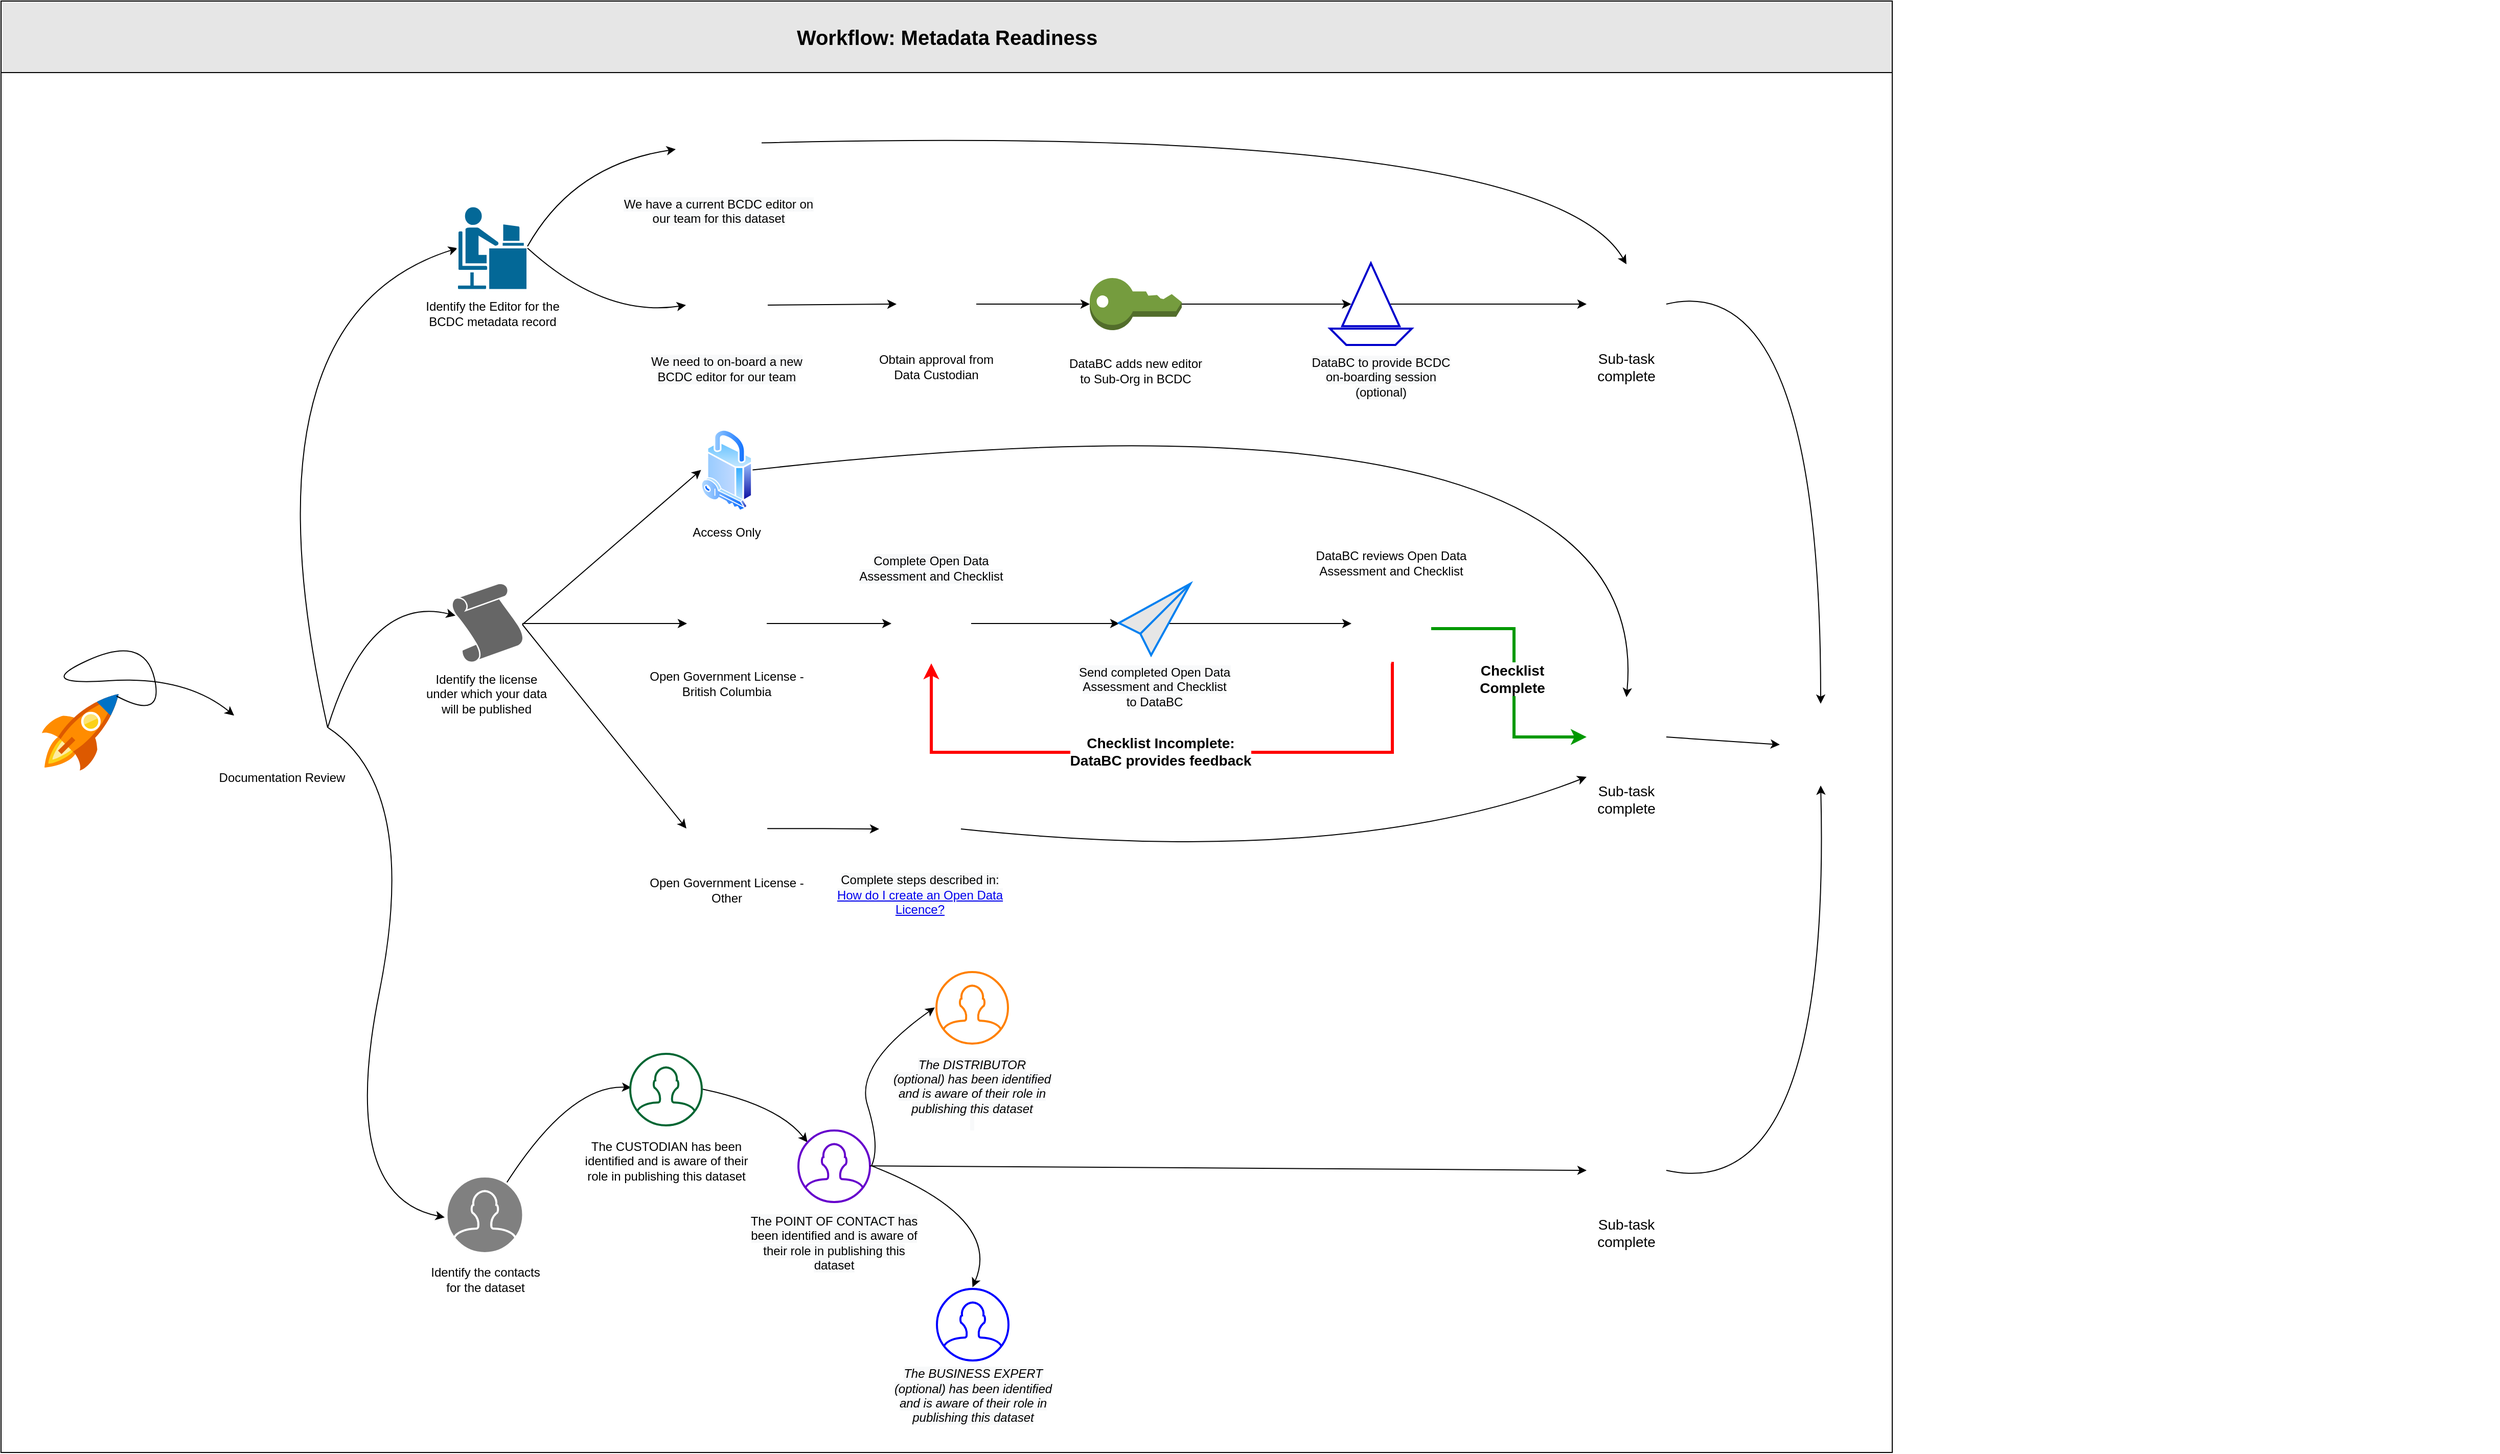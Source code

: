 <mxfile version="13.8.1" type="github">
  <diagram name="Page-1" id="74e2e168-ea6b-b213-b513-2b3c1d86103e">
    <mxGraphModel dx="3162" dy="1122" grid="1" gridSize="10" guides="1" tooltips="1" connect="1" arrows="1" fold="1" page="1" pageScale="1" pageWidth="1100" pageHeight="850" background="#ffffff" math="0" shadow="0">
      <root>
        <mxCell id="0" />
        <mxCell id="1" parent="0" />
        <mxCell id="77e6c97f196da883-1" value="Workflow: Metadata Readiness" style="swimlane;html=1;childLayout=stackLayout;startSize=70;rounded=0;shadow=0;labelBackgroundColor=none;strokeWidth=1;fontFamily=Helvetica;fontSize=20;align=center;fillColor=#E6E6E6;" parent="1" vertex="1">
          <mxGeometry x="-1080" y="50" width="1850" height="1420" as="geometry" />
        </mxCell>
        <mxCell id="77e6c97f196da883-2" value="" style="swimlane;html=1;startSize=0;whiteSpace=wrap;" parent="77e6c97f196da883-1" vertex="1">
          <mxGeometry y="70" width="1850" height="1350" as="geometry" />
        </mxCell>
        <mxCell id="BV2q5p9ctBvcztRm7qWQ-21" style="edgeStyle=orthogonalEdgeStyle;rounded=0;orthogonalLoop=1;jettySize=auto;html=1;exitX=0.5;exitY=1;exitDx=0;exitDy=0;fontFamily=Helvetica;fontSize=13;fontStyle=1" parent="77e6c97f196da883-2" edge="1">
          <mxGeometry relative="1" as="geometry">
            <mxPoint x="2435" y="659.14" as="sourcePoint" />
            <mxPoint x="2435" y="659.14" as="targetPoint" />
          </mxGeometry>
        </mxCell>
        <mxCell id="2tCSn5X5kFdM__O0FERV-1" value="" style="aspect=fixed;html=1;points=[];align=center;image;fontSize=12;image=img/lib/mscae/Quick_Start_Center.svg;" parent="77e6c97f196da883-2" vertex="1">
          <mxGeometry x="40" y="607.95" width="75" height="75" as="geometry" />
        </mxCell>
        <mxCell id="2tCSn5X5kFdM__O0FERV-4" value="" style="group" parent="77e6c97f196da883-2" vertex="1" connectable="0">
          <mxGeometry x="200" y="590.95" width="150" height="109" as="geometry" />
        </mxCell>
        <mxCell id="2tCSn5X5kFdM__O0FERV-2" value="" style="shape=image;html=1;verticalAlign=top;verticalLabelPosition=bottom;labelBackgroundColor=#ffffff;imageAspect=0;aspect=fixed;image=https://cdn0.iconfinder.com/data/icons/customicondesign-office7-shadow-png/128/Product-documentation.png" parent="2tCSn5X5kFdM__O0FERV-4" vertex="1">
          <mxGeometry x="30.5" width="89" height="89" as="geometry" />
        </mxCell>
        <mxCell id="2tCSn5X5kFdM__O0FERV-3" value="Documentation Review" style="text;html=1;strokeColor=none;fillColor=none;align=center;verticalAlign=middle;whiteSpace=wrap;rounded=0;" parent="2tCSn5X5kFdM__O0FERV-4" vertex="1">
          <mxGeometry y="89" width="150" height="20" as="geometry" />
        </mxCell>
        <mxCell id="u-Ag5X-3Hhz4MKtl7owg-2" value="" style="curved=1;endArrow=classic;html=1;entryX=0.01;entryY=0.5;entryDx=0;entryDy=0;entryPerimeter=0;" parent="2tCSn5X5kFdM__O0FERV-4" target="2tCSn5X5kFdM__O0FERV-5" edge="1">
          <mxGeometry width="50" height="50" relative="1" as="geometry">
            <mxPoint x="119.5" y="50" as="sourcePoint" />
            <mxPoint x="169.5" as="targetPoint" />
            <Array as="points">
              <mxPoint x="30" y="-350.95" />
            </Array>
          </mxGeometry>
        </mxCell>
        <mxCell id="u-Ag5X-3Hhz4MKtl7owg-3" value="" style="curved=1;endArrow=classic;html=1;entryX=0.064;entryY=0.409;entryDx=0;entryDy=0;entryPerimeter=0;" parent="2tCSn5X5kFdM__O0FERV-4" target="2tCSn5X5kFdM__O0FERV-31" edge="1">
          <mxGeometry width="50" height="50" relative="1" as="geometry">
            <mxPoint x="119.5" y="50" as="sourcePoint" />
            <mxPoint x="169.5" as="targetPoint" />
            <Array as="points">
              <mxPoint x="160" y="-80.95" />
            </Array>
          </mxGeometry>
        </mxCell>
        <mxCell id="u-Ag5X-3Hhz4MKtl7owg-4" value="" style="curved=1;endArrow=classic;html=1;entryX=-0.023;entryY=0.533;entryDx=0;entryDy=0;entryPerimeter=0;" parent="77e6c97f196da883-2" target="2tCSn5X5kFdM__O0FERV-80" edge="1">
          <mxGeometry width="50" height="50" relative="1" as="geometry">
            <mxPoint x="320" y="640.95" as="sourcePoint" />
            <mxPoint x="370" y="590.95" as="targetPoint" />
            <Array as="points">
              <mxPoint x="410" y="700" />
              <mxPoint x="330" y="1100" />
            </Array>
          </mxGeometry>
        </mxCell>
        <mxCell id="2tCSn5X5kFdM__O0FERV-33" value="" style="group" parent="77e6c97f196da883-2" vertex="1" connectable="0">
          <mxGeometry x="410" y="500" width="130" height="117.5" as="geometry" />
        </mxCell>
        <mxCell id="2tCSn5X5kFdM__O0FERV-31" value="" style="shadow=0;dashed=0;html=1;strokeColor=none;labelPosition=center;verticalLabelPosition=bottom;verticalAlign=top;align=center;outlineConnect=0;shape=mxgraph.veeam.license;fillColor=#666666;" parent="2tCSn5X5kFdM__O0FERV-33" vertex="1">
          <mxGeometry x="30" width="70" height="76.4" as="geometry" />
        </mxCell>
        <mxCell id="2tCSn5X5kFdM__O0FERV-32" value="Identify the license under which your data will be published" style="text;html=1;strokeColor=none;fillColor=none;align=center;verticalAlign=middle;whiteSpace=wrap;rounded=0;" parent="2tCSn5X5kFdM__O0FERV-33" vertex="1">
          <mxGeometry y="97.5" width="130" height="20" as="geometry" />
        </mxCell>
        <mxCell id="2tCSn5X5kFdM__O0FERV-8" value="" style="group" parent="77e6c97f196da883-2" vertex="1" connectable="0">
          <mxGeometry x="400.5" y="130.76" width="160" height="115" as="geometry" />
        </mxCell>
        <mxCell id="2tCSn5X5kFdM__O0FERV-5" value="" style="shape=mxgraph.cisco.people.androgenous_person;html=1;pointerEvents=1;dashed=0;fillColor=#036897;strokeColor=#ffffff;strokeWidth=2;verticalLabelPosition=bottom;verticalAlign=top;align=center;outlineConnect=0;" parent="2tCSn5X5kFdM__O0FERV-8" vertex="1">
          <mxGeometry x="45.5" width="69" height="82" as="geometry" />
        </mxCell>
        <mxCell id="2tCSn5X5kFdM__O0FERV-6" value="Identify the Editor for the BCDC metadata record" style="text;html=1;strokeColor=none;fillColor=none;align=center;verticalAlign=middle;whiteSpace=wrap;rounded=0;" parent="2tCSn5X5kFdM__O0FERV-8" vertex="1">
          <mxGeometry y="95" width="160" height="20" as="geometry" />
        </mxCell>
        <mxCell id="u-Ag5X-3Hhz4MKtl7owg-8" value="" style="curved=1;endArrow=classic;html=1;" parent="2tCSn5X5kFdM__O0FERV-8" target="2tCSn5X5kFdM__O0FERV-9" edge="1">
          <mxGeometry width="50" height="50" relative="1" as="geometry">
            <mxPoint x="114.5" y="39.24" as="sourcePoint" />
            <mxPoint x="164.5" y="-0.76" as="targetPoint" />
            <Array as="points">
              <mxPoint x="159.5" y="-40.76" />
            </Array>
          </mxGeometry>
        </mxCell>
        <mxCell id="2tCSn5X5kFdM__O0FERV-99" value="" style="curved=1;endArrow=classic;html=1;entryX=0.014;entryY=0.471;entryDx=0;entryDy=0;entryPerimeter=0;" parent="77e6c97f196da883-2" target="2tCSn5X5kFdM__O0FERV-83" edge="1">
          <mxGeometry width="50" height="50" relative="1" as="geometry">
            <mxPoint x="480" y="1110" as="sourcePoint" />
            <mxPoint x="570" y="1070" as="targetPoint" />
            <Array as="points">
              <mxPoint x="550" y="990" />
            </Array>
          </mxGeometry>
        </mxCell>
        <mxCell id="2tCSn5X5kFdM__O0FERV-100" value="" style="curved=1;endArrow=classic;html=1;entryX=0.127;entryY=0.165;entryDx=0;entryDy=0;entryPerimeter=0;exitX=1.014;exitY=0.494;exitDx=0;exitDy=0;exitPerimeter=0;" parent="77e6c97f196da883-2" source="2tCSn5X5kFdM__O0FERV-83" target="2tCSn5X5kFdM__O0FERV-84" edge="1">
          <mxGeometry width="50" height="50" relative="1" as="geometry">
            <mxPoint x="480" y="1110" as="sourcePoint" />
            <mxPoint x="590" y="1100" as="targetPoint" />
            <Array as="points">
              <mxPoint x="760" y="1010" />
            </Array>
          </mxGeometry>
        </mxCell>
        <mxCell id="2tCSn5X5kFdM__O0FERV-101" value="" style="curved=1;endArrow=classic;html=1;entryX=0.497;entryY=-0.024;entryDx=0;entryDy=0;entryPerimeter=0;exitX=1.022;exitY=0.494;exitDx=0;exitDy=0;exitPerimeter=0;" parent="77e6c97f196da883-2" source="2tCSn5X5kFdM__O0FERV-84" target="2tCSn5X5kFdM__O0FERV-85" edge="1">
          <mxGeometry width="50" height="50" relative="1" as="geometry">
            <mxPoint x="480" y="1110" as="sourcePoint" />
            <mxPoint x="615" y="1170.38" as="targetPoint" />
            <Array as="points">
              <mxPoint x="980" y="1120" />
            </Array>
          </mxGeometry>
        </mxCell>
        <mxCell id="2tCSn5X5kFdM__O0FERV-102" value="" style="curved=1;endArrow=classic;html=1;entryX=-0.022;entryY=0.494;entryDx=0;entryDy=0;entryPerimeter=0;exitX=1.024;exitY=0.492;exitDx=0;exitDy=0;exitPerimeter=0;" parent="77e6c97f196da883-2" source="2tCSn5X5kFdM__O0FERV-84" target="2tCSn5X5kFdM__O0FERV-86" edge="1">
          <mxGeometry width="50" height="50" relative="1" as="geometry">
            <mxPoint x="510" y="1100" as="sourcePoint" />
            <mxPoint x="595.5" y="1260" as="targetPoint" />
            <Array as="points">
              <mxPoint x="860" y="1050" />
              <mxPoint x="835" y="970" />
            </Array>
          </mxGeometry>
        </mxCell>
        <mxCell id="u-Ag5X-3Hhz4MKtl7owg-5" value="" style="endArrow=classic;html=1;entryX=0;entryY=0.5;entryDx=0;entryDy=0;" parent="77e6c97f196da883-2" target="2tCSn5X5kFdM__O0FERV-34" edge="1">
          <mxGeometry width="50" height="50" relative="1" as="geometry">
            <mxPoint x="510" y="540" as="sourcePoint" />
            <mxPoint x="580" y="490" as="targetPoint" />
          </mxGeometry>
        </mxCell>
        <mxCell id="2tCSn5X5kFdM__O0FERV-88" value="" style="group" parent="77e6c97f196da883-2" vertex="1" connectable="0">
          <mxGeometry x="560.5" y="960" width="180" height="115.14" as="geometry" />
        </mxCell>
        <mxCell id="2tCSn5X5kFdM__O0FERV-83" value="" style="html=1;verticalLabelPosition=bottom;align=center;labelBackgroundColor=#ffffff;verticalAlign=top;strokeWidth=2;shadow=0;dashed=0;shape=mxgraph.ios7.icons.user;strokeColor=#006633;fillColor=none;" parent="2tCSn5X5kFdM__O0FERV-88" vertex="1">
          <mxGeometry x="55" width="70" height="70" as="geometry" />
        </mxCell>
        <mxCell id="2tCSn5X5kFdM__O0FERV-87" value="The CUSTODIAN has been identified and is aware of their role in publishing this dataset" style="text;html=1;strokeColor=none;fillColor=none;align=center;verticalAlign=middle;whiteSpace=wrap;rounded=0;" parent="2tCSn5X5kFdM__O0FERV-88" vertex="1">
          <mxGeometry y="95.14" width="180" height="20" as="geometry" />
        </mxCell>
        <mxCell id="2tCSn5X5kFdM__O0FERV-37" value="" style="group" parent="77e6c97f196da883-2" vertex="1" connectable="0">
          <mxGeometry x="670" y="348.75" width="80" height="110.76" as="geometry" />
        </mxCell>
        <mxCell id="2tCSn5X5kFdM__O0FERV-34" value="" style="aspect=fixed;perimeter=ellipsePerimeter;html=1;align=center;shadow=0;dashed=0;spacingTop=3;image;image=img/lib/active_directory/security.svg;strokeColor=#0000CC;fillColor=#666666;" parent="2tCSn5X5kFdM__O0FERV-37" vertex="1">
          <mxGeometry x="14.8" width="50.4" height="80" as="geometry" />
        </mxCell>
        <mxCell id="2tCSn5X5kFdM__O0FERV-35" value="Access Only" style="text;html=1;strokeColor=none;fillColor=none;align=center;verticalAlign=middle;whiteSpace=wrap;rounded=0;" parent="2tCSn5X5kFdM__O0FERV-37" vertex="1">
          <mxGeometry y="90.76" width="80" height="20" as="geometry" />
        </mxCell>
        <mxCell id="2tCSn5X5kFdM__O0FERV-55" value="" style="group" parent="77e6c97f196da883-2" vertex="1" connectable="0">
          <mxGeometry x="625" y="500" width="170" height="107.95" as="geometry" />
        </mxCell>
        <mxCell id="2tCSn5X5kFdM__O0FERV-50" value="" style="shape=image;html=1;verticalAlign=top;verticalLabelPosition=bottom;labelBackgroundColor=#ffffff;imageAspect=0;aspect=fixed;image=https://cdn1.iconfinder.com/data/icons/hawcons/32/698842-icon-115-lock-open-128.png;strokeColor=#0000CC;fillColor=#666666;" parent="2tCSn5X5kFdM__O0FERV-55" vertex="1">
          <mxGeometry x="46" width="78" height="78" as="geometry" />
        </mxCell>
        <mxCell id="2tCSn5X5kFdM__O0FERV-52" value="Open Government License - British Columbia" style="text;html=1;strokeColor=none;fillColor=none;align=center;verticalAlign=middle;whiteSpace=wrap;rounded=0;" parent="2tCSn5X5kFdM__O0FERV-55" vertex="1">
          <mxGeometry y="87.95" width="170" height="20" as="geometry" />
        </mxCell>
        <mxCell id="2tCSn5X5kFdM__O0FERV-54" value="" style="group" parent="77e6c97f196da883-2" vertex="1" connectable="0">
          <mxGeometry x="630" y="700" width="160" height="110" as="geometry" />
        </mxCell>
        <mxCell id="2tCSn5X5kFdM__O0FERV-51" value="" style="shape=image;html=1;verticalAlign=top;verticalLabelPosition=bottom;labelBackgroundColor=#ffffff;imageAspect=0;aspect=fixed;image=https://cdn1.iconfinder.com/data/icons/hawcons/32/698631-icon-115-lock-open-128.png;strokeColor=#0000CC;fillColor=#666666;" parent="2tCSn5X5kFdM__O0FERV-54" vertex="1">
          <mxGeometry x="40.43" width="79.14" height="79.14" as="geometry" />
        </mxCell>
        <mxCell id="2tCSn5X5kFdM__O0FERV-53" value="Open Government License - Other" style="text;html=1;strokeColor=none;fillColor=none;align=center;verticalAlign=middle;whiteSpace=wrap;rounded=0;" parent="2tCSn5X5kFdM__O0FERV-54" vertex="1">
          <mxGeometry y="90" width="160" height="20" as="geometry" />
        </mxCell>
        <mxCell id="2tCSn5X5kFdM__O0FERV-90" value="" style="group" parent="77e6c97f196da883-2" vertex="1" connectable="0">
          <mxGeometry x="730" y="1035" width="170" height="120" as="geometry" />
        </mxCell>
        <mxCell id="2tCSn5X5kFdM__O0FERV-84" value="" style="html=1;verticalLabelPosition=bottom;align=center;labelBackgroundColor=#ffffff;verticalAlign=top;strokeWidth=2;shadow=0;dashed=0;shape=mxgraph.ios7.icons.user;fillColor=none;strokeColor=#6600CC;" parent="2tCSn5X5kFdM__O0FERV-90" vertex="1">
          <mxGeometry x="50" width="70" height="70" as="geometry" />
        </mxCell>
        <mxCell id="2tCSn5X5kFdM__O0FERV-89" value="&#xa;&#xa;&lt;span style=&quot;color: rgb(0, 0, 0); font-family: helvetica; font-size: 12px; font-style: normal; font-weight: 400; letter-spacing: normal; text-align: center; text-indent: 0px; text-transform: none; word-spacing: 0px; background-color: rgb(248, 249, 250); display: inline; float: none;&quot;&gt;The POINT OF CONTACT has been identified and is aware of their role in publishing this dataset&lt;/span&gt;&#xa;&#xa;" style="text;html=1;strokeColor=none;fillColor=none;align=center;verticalAlign=middle;whiteSpace=wrap;rounded=0;" parent="2tCSn5X5kFdM__O0FERV-90" vertex="1">
          <mxGeometry y="100" width="170" height="20" as="geometry" />
        </mxCell>
        <mxCell id="u-Ag5X-3Hhz4MKtl7owg-25" value="" style="curved=1;endArrow=classic;html=1;exitX=1;exitY=0.5;exitDx=0;exitDy=0;entryX=0.5;entryY=0;entryDx=0;entryDy=0;" parent="77e6c97f196da883-2" source="2tCSn5X5kFdM__O0FERV-9" target="2tCSn5X5kFdM__O0FERV-28" edge="1">
          <mxGeometry width="50" height="50" relative="1" as="geometry">
            <mxPoint x="885" y="103.76" as="sourcePoint" />
            <mxPoint x="935" y="53.76" as="targetPoint" />
            <Array as="points">
              <mxPoint x="1510" y="50" />
            </Array>
          </mxGeometry>
        </mxCell>
        <mxCell id="2tCSn5X5kFdM__O0FERV-19" value="" style="group" parent="77e6c97f196da883-2" vertex="1" connectable="0">
          <mxGeometry x="850" y="187.5" width="130" height="110" as="geometry" />
        </mxCell>
        <mxCell id="2tCSn5X5kFdM__O0FERV-16" value="Obtain approval from Data Custodian" style="text;html=1;strokeColor=none;fillColor=none;align=center;verticalAlign=middle;whiteSpace=wrap;rounded=0;" parent="2tCSn5X5kFdM__O0FERV-19" vertex="1">
          <mxGeometry y="90" width="130" height="20" as="geometry" />
        </mxCell>
        <mxCell id="2tCSn5X5kFdM__O0FERV-15" value="" style="shape=image;html=1;verticalAlign=top;verticalLabelPosition=bottom;labelBackgroundColor=#ffffff;imageAspect=0;aspect=fixed;image=https://cdn1.iconfinder.com/data/icons/social-media-2355/32/like_love_favourite_approval_best-128.png" parent="2tCSn5X5kFdM__O0FERV-19" vertex="1">
          <mxGeometry x="26" width="78" height="78" as="geometry" />
        </mxCell>
        <mxCell id="u-Ag5X-3Hhz4MKtl7owg-17" style="edgeStyle=orthogonalEdgeStyle;rounded=0;orthogonalLoop=1;jettySize=auto;html=1;exitX=1;exitY=0.5;exitDx=0;exitDy=0;entryX=0.007;entryY=0.557;entryDx=0;entryDy=0;entryPerimeter=0;" parent="77e6c97f196da883-2" source="2tCSn5X5kFdM__O0FERV-56" target="2tCSn5X5kFdM__O0FERV-60" edge="1">
          <mxGeometry relative="1" as="geometry" />
        </mxCell>
        <mxCell id="2tCSn5X5kFdM__O0FERV-56" value="" style="shape=image;html=1;verticalAlign=top;verticalLabelPosition=bottom;labelBackgroundColor=#ffffff;imageAspect=0;aspect=fixed;image=https://cdn0.iconfinder.com/data/icons/job-seeker/256/checklist_job_seeker_employee_unemployee_work-128.png;strokeColor=#0000CC;fillColor=#666666;" parent="77e6c97f196da883-2" vertex="1">
          <mxGeometry x="871" y="500" width="78" height="78" as="geometry" />
        </mxCell>
        <mxCell id="2tCSn5X5kFdM__O0FERV-92" value="" style="group" parent="77e6c97f196da883-2" vertex="1" connectable="0">
          <mxGeometry x="870" y="1190" width="160" height="129.24" as="geometry" />
        </mxCell>
        <mxCell id="2tCSn5X5kFdM__O0FERV-85" value="" style="html=1;verticalLabelPosition=bottom;align=center;labelBackgroundColor=#ffffff;verticalAlign=top;strokeWidth=2;shadow=0;dashed=0;shape=mxgraph.ios7.icons.user;fillColor=none;strokeColor=#0000FF;" parent="2tCSn5X5kFdM__O0FERV-92" vertex="1">
          <mxGeometry x="45.5" width="70" height="70" as="geometry" />
        </mxCell>
        <mxCell id="2tCSn5X5kFdM__O0FERV-91" value="&lt;br&gt;&lt;br&gt;&lt;span style=&quot;color: rgb(0 , 0 , 0) ; font-family: &amp;#34;helvetica&amp;#34; ; font-size: 12px ; font-style: italic ; font-weight: 400 ; letter-spacing: normal ; text-align: center ; text-indent: 0px ; text-transform: none ; word-spacing: 0px ; background-color: rgb(248 , 249 , 250) ; display: inline ; float: none&quot;&gt;The BUSINESS EXPERT (optional) has been identified and is aware of their role in publishing this dataset&lt;/span&gt;&lt;br&gt;" style="text;html=1;strokeColor=none;fillColor=none;align=center;verticalAlign=middle;whiteSpace=wrap;rounded=0;" parent="2tCSn5X5kFdM__O0FERV-92" vertex="1">
          <mxGeometry x="0.5" y="80.0" width="160" height="20" as="geometry" />
        </mxCell>
        <mxCell id="2tCSn5X5kFdM__O0FERV-94" value="" style="group" parent="77e6c97f196da883-2" vertex="1" connectable="0">
          <mxGeometry x="870" y="880" width="160" height="129.24" as="geometry" />
        </mxCell>
        <mxCell id="2tCSn5X5kFdM__O0FERV-86" value="" style="html=1;verticalLabelPosition=bottom;align=center;labelBackgroundColor=#ffffff;verticalAlign=top;strokeWidth=2;shadow=0;dashed=0;shape=mxgraph.ios7.icons.user;fillColor=none;strokeColor=#FF8000;" parent="2tCSn5X5kFdM__O0FERV-94" vertex="1">
          <mxGeometry x="45" width="70" height="70" as="geometry" />
        </mxCell>
        <mxCell id="2tCSn5X5kFdM__O0FERV-93" value="&#xa;&#xa;&lt;span style=&quot;color: rgb(0, 0, 0); font-family: helvetica; font-size: 12px; font-style: italic; font-weight: 400; letter-spacing: normal; text-align: center; text-indent: 0px; text-transform: none; word-spacing: 0px; background-color: rgb(248, 249, 250); display: inline; float: none;&quot;&gt;The DISTRIBUTOR (optional) has been identified and is aware of their role in publishing this dataset&lt;/span&gt;&lt;br style=&quot;color: rgb(0, 0, 0); font-family: helvetica; font-size: 12px; font-style: italic; font-weight: 400; letter-spacing: normal; text-align: center; text-indent: 0px; text-transform: none; word-spacing: 0px; background-color: rgb(248, 249, 250);&quot;&gt;&lt;span style=&quot;color: rgb(0, 0, 0); font-family: helvetica; font-size: 12px; font-style: italic; font-weight: 400; letter-spacing: normal; text-align: center; text-indent: 0px; text-transform: none; word-spacing: 0px; background-color: rgb(248, 249, 250); display: inline; float: none;&quot;&gt;&amp;nbsp;&lt;/span&gt;&#xa;&#xa;" style="text;html=1;strokeColor=none;fillColor=none;align=center;verticalAlign=middle;whiteSpace=wrap;rounded=0;" parent="2tCSn5X5kFdM__O0FERV-94" vertex="1">
          <mxGeometry y="109.24" width="160" height="20" as="geometry" />
        </mxCell>
        <mxCell id="BV2q5p9ctBvcztRm7qWQ-67" style="edgeStyle=orthogonalEdgeStyle;rounded=0;orthogonalLoop=1;jettySize=auto;html=1;entryX=0;entryY=0.5;entryDx=0;entryDy=0;strokeWidth=3;fontFamily=Helvetica;fontSize=14;strokeColor=#009900;fontStyle=1;" parent="77e6c97f196da883-2" source="2tCSn5X5kFdM__O0FERV-66" target="2tCSn5X5kFdM__O0FERV-77" edge="1">
          <mxGeometry relative="1" as="geometry">
            <mxPoint x="1711" y="614.14" as="sourcePoint" />
            <mxPoint x="1562" y="661.5" as="targetPoint" />
            <Array as="points">
              <mxPoint x="1480" y="544" />
              <mxPoint x="1480" y="650" />
            </Array>
          </mxGeometry>
        </mxCell>
        <mxCell id="XNEf0oyAz6vDhPgSz38F-1" value="&lt;b&gt;&lt;font style=&quot;font-size: 14px&quot;&gt;Checklist &lt;br&gt;Complete&lt;/font&gt;&lt;/b&gt;" style="edgeLabel;html=1;align=center;verticalAlign=middle;resizable=0;points=[];" parent="BV2q5p9ctBvcztRm7qWQ-67" vertex="1" connectable="0">
          <mxGeometry x="-0.263" y="-2" relative="1" as="geometry">
            <mxPoint y="34.95" as="offset" />
          </mxGeometry>
        </mxCell>
        <mxCell id="BV2q5p9ctBvcztRm7qWQ-56" style="edgeStyle=orthogonalEdgeStyle;rounded=0;orthogonalLoop=1;jettySize=auto;html=1;strokeWidth=3;fontFamily=Helvetica;fontSize=12;strokeColor=#FF0000;exitX=0.5;exitY=1;exitDx=0;exitDy=0;entryX=0.5;entryY=1;entryDx=0;entryDy=0;" parent="77e6c97f196da883-2" source="2tCSn5X5kFdM__O0FERV-66" target="2tCSn5X5kFdM__O0FERV-56" edge="1">
          <mxGeometry relative="1" as="geometry">
            <Array as="points">
              <mxPoint x="1361" y="665" />
              <mxPoint x="910" y="665" />
            </Array>
            <mxPoint x="1606" y="704.14" as="sourcePoint" />
            <mxPoint x="910" y="575" as="targetPoint" />
          </mxGeometry>
        </mxCell>
        <mxCell id="BV2q5p9ctBvcztRm7qWQ-60" value="&lt;b&gt;&lt;font style=&quot;font-size: 14px&quot;&gt;Checklist Incomplete: &lt;br&gt;DataBC provides feedback&lt;/font&gt;&lt;/b&gt;" style="edgeLabel;html=1;align=center;verticalAlign=middle;resizable=0;points=[];fontSize=12;fontFamily=Helvetica;direction=south;" parent="BV2q5p9ctBvcztRm7qWQ-56" vertex="1" connectable="0">
          <mxGeometry x="-0.322" y="-2" relative="1" as="geometry">
            <mxPoint x="-103" y="0.71" as="offset" />
          </mxGeometry>
        </mxCell>
        <mxCell id="2tCSn5X5kFdM__O0FERV-57" value="&#xa;&#xa;&lt;span style=&quot;color: rgb(0, 0, 0); font-family: helvetica; font-size: 12px; font-style: normal; font-weight: 400; letter-spacing: normal; text-align: center; text-indent: 0px; text-transform: none; word-spacing: 0px; background-color: rgb(248, 249, 250); display: inline; float: none;&quot;&gt;Complete Open Data Assessment and Checklist&lt;/span&gt;&#xa;&#xa;" style="text;html=1;strokeColor=none;fillColor=none;align=center;verticalAlign=middle;whiteSpace=wrap;rounded=0;" parent="77e6c97f196da883-2" vertex="1">
          <mxGeometry x="830" y="475.0" width="160" height="20" as="geometry" />
        </mxCell>
        <mxCell id="2tCSn5X5kFdM__O0FERV-23" value="" style="group" parent="77e6c97f196da883-2" vertex="1" connectable="0">
          <mxGeometry x="1040" y="201" width="140" height="101" as="geometry" />
        </mxCell>
        <mxCell id="2tCSn5X5kFdM__O0FERV-20" value="" style="outlineConnect=0;dashed=0;verticalLabelPosition=bottom;verticalAlign=top;align=center;html=1;shape=mxgraph.aws3.add_on;fillColor=#759C3E;gradientColor=none;" parent="2tCSn5X5kFdM__O0FERV-23" vertex="1">
          <mxGeometry x="25" width="90" height="51" as="geometry" />
        </mxCell>
        <mxCell id="2tCSn5X5kFdM__O0FERV-22" value="DataBC adds new editor to Sub-Org in BCDC" style="text;html=1;strokeColor=none;fillColor=none;align=center;verticalAlign=middle;whiteSpace=wrap;rounded=0;" parent="2tCSn5X5kFdM__O0FERV-23" vertex="1">
          <mxGeometry y="81" width="140" height="20" as="geometry" />
        </mxCell>
        <mxCell id="2tCSn5X5kFdM__O0FERV-26" value="" style="group" parent="77e6c97f196da883-2" vertex="1" connectable="0">
          <mxGeometry x="1270" y="186.5" width="160" height="121" as="geometry" />
        </mxCell>
        <mxCell id="2tCSn5X5kFdM__O0FERV-24" value="" style="verticalLabelPosition=bottom;html=1;verticalAlign=top;strokeWidth=2;shape=mxgraph.lean_mapping.boat_shipment;align=center;strokeColor=#0000CC;" parent="2tCSn5X5kFdM__O0FERV-26" vertex="1">
          <mxGeometry x="30" width="80" height="80" as="geometry" />
        </mxCell>
        <mxCell id="2tCSn5X5kFdM__O0FERV-25" value="&#xa;&#xa;&lt;span style=&quot;color: rgb(0, 0, 0); font-family: helvetica; font-size: 12px; font-style: normal; font-weight: 400; letter-spacing: normal; text-align: center; text-indent: 0px; text-transform: none; word-spacing: 0px; background-color: rgb(248, 249, 250); display: inline; float: none;&quot;&gt;DataBC to provide BCDC&lt;/span&gt;&lt;br style=&quot;color: rgb(0, 0, 0); font-family: helvetica; font-size: 12px; font-style: normal; font-weight: 400; letter-spacing: normal; text-align: center; text-indent: 0px; text-transform: none; word-spacing: 0px; background-color: rgb(248, 249, 250);&quot;&gt;&lt;span style=&quot;color: rgb(0, 0, 0); font-family: helvetica; font-size: 12px; font-style: normal; font-weight: 400; letter-spacing: normal; text-align: center; text-indent: 0px; text-transform: none; word-spacing: 0px; background-color: rgb(248, 249, 250); display: inline; float: none;&quot;&gt;on-boarding session&lt;/span&gt;&lt;br style=&quot;color: rgb(0, 0, 0); font-family: helvetica; font-size: 12px; font-style: normal; font-weight: 400; letter-spacing: normal; text-align: center; text-indent: 0px; text-transform: none; word-spacing: 0px; background-color: rgb(248, 249, 250);&quot;&gt;&lt;span style=&quot;color: rgb(0, 0, 0); font-family: helvetica; font-size: 12px; font-style: normal; font-weight: 400; letter-spacing: normal; text-align: center; text-indent: 0px; text-transform: none; word-spacing: 0px; background-color: rgb(248, 249, 250); display: inline; float: none;&quot;&gt;(optional)&lt;/span&gt;&#xa;&#xa;" style="text;html=1;strokeColor=none;fillColor=none;align=center;verticalAlign=middle;whiteSpace=wrap;rounded=0;" parent="2tCSn5X5kFdM__O0FERV-26" vertex="1">
          <mxGeometry y="101" width="160" height="20" as="geometry" />
        </mxCell>
        <mxCell id="2tCSn5X5kFdM__O0FERV-69" value="" style="group" parent="77e6c97f196da883-2" vertex="1" connectable="0">
          <mxGeometry x="1270" y="470" width="180" height="108" as="geometry" />
        </mxCell>
        <mxCell id="2tCSn5X5kFdM__O0FERV-67" value="DataBC reviews Open Data Assessment and Checklist" style="text;html=1;strokeColor=none;fillColor=none;align=center;verticalAlign=middle;whiteSpace=wrap;rounded=0;" parent="2tCSn5X5kFdM__O0FERV-69" vertex="1">
          <mxGeometry width="180" height="20" as="geometry" />
        </mxCell>
        <mxCell id="2tCSn5X5kFdM__O0FERV-66" value="" style="shape=image;html=1;verticalAlign=top;verticalLabelPosition=bottom;labelBackgroundColor=#ffffff;imageAspect=0;aspect=fixed;image=https://cdn0.iconfinder.com/data/icons/customicondesignoffice5/128/analysis.png;strokeColor=#0000CC;fillColor=#E6E6E6;" parent="2tCSn5X5kFdM__O0FERV-69" vertex="1">
          <mxGeometry x="51" y="30" width="78" height="78" as="geometry" />
        </mxCell>
        <mxCell id="u-Ag5X-3Hhz4MKtl7owg-24" value="" style="curved=1;endArrow=classic;html=1;exitX=1;exitY=0.5;exitDx=0;exitDy=0;entryX=0.5;entryY=1;entryDx=0;entryDy=0;" parent="77e6c97f196da883-2" source="2tCSn5X5kFdM__O0FERV-97" target="u-Ag5X-3Hhz4MKtl7owg-19" edge="1">
          <mxGeometry width="50" height="50" relative="1" as="geometry">
            <mxPoint x="1350" y="1059.24" as="sourcePoint" />
            <mxPoint x="1400" y="1009.24" as="targetPoint" />
            <Array as="points">
              <mxPoint x="1790" y="1110" />
            </Array>
          </mxGeometry>
        </mxCell>
        <mxCell id="2tCSn5X5kFdM__O0FERV-96" value="" style="group" parent="77e6c97f196da883-2" vertex="1" connectable="0">
          <mxGeometry x="1540" y="1035" width="100" height="110" as="geometry" />
        </mxCell>
        <mxCell id="2tCSn5X5kFdM__O0FERV-97" value="" style="shape=image;html=1;verticalAlign=top;verticalLabelPosition=bottom;labelBackgroundColor=#ffffff;imageAspect=0;aspect=fixed;image=https://cdn1.iconfinder.com/data/icons/prettyoffice9/128/complete-file.png;strokeColor=#0000CC;" parent="2tCSn5X5kFdM__O0FERV-96" vertex="1">
          <mxGeometry x="11" width="78" height="78" as="geometry" />
        </mxCell>
        <mxCell id="2tCSn5X5kFdM__O0FERV-98" value="&lt;span style=&quot;font-size: 14px&quot;&gt;Sub-task complete&lt;/span&gt;" style="text;html=1;strokeColor=none;fillColor=none;align=center;verticalAlign=middle;whiteSpace=wrap;rounded=0;" parent="2tCSn5X5kFdM__O0FERV-96" vertex="1">
          <mxGeometry y="90" width="100" height="20" as="geometry" />
        </mxCell>
        <mxCell id="2tCSn5X5kFdM__O0FERV-76" value="" style="group" parent="77e6c97f196da883-2" vertex="1" connectable="0">
          <mxGeometry x="1540" y="611.03" width="100" height="110" as="geometry" />
        </mxCell>
        <mxCell id="2tCSn5X5kFdM__O0FERV-77" value="" style="shape=image;html=1;verticalAlign=top;verticalLabelPosition=bottom;labelBackgroundColor=#ffffff;imageAspect=0;aspect=fixed;image=https://cdn1.iconfinder.com/data/icons/prettyoffice9/128/complete-file.png;strokeColor=#0000CC;" parent="2tCSn5X5kFdM__O0FERV-76" vertex="1">
          <mxGeometry x="11" width="78" height="78" as="geometry" />
        </mxCell>
        <mxCell id="2tCSn5X5kFdM__O0FERV-78" value="&lt;span style=&quot;font-size: 14px&quot;&gt;Sub-task complete&lt;/span&gt;" style="text;html=1;strokeColor=none;fillColor=none;align=center;verticalAlign=middle;whiteSpace=wrap;rounded=0;" parent="2tCSn5X5kFdM__O0FERV-76" vertex="1">
          <mxGeometry y="90" width="100" height="20" as="geometry" />
        </mxCell>
        <mxCell id="2tCSn5X5kFdM__O0FERV-30" value="" style="group" parent="77e6c97f196da883-2" vertex="1" connectable="0">
          <mxGeometry x="1540" y="187.5" width="100" height="110" as="geometry" />
        </mxCell>
        <mxCell id="2tCSn5X5kFdM__O0FERV-28" value="" style="shape=image;html=1;verticalAlign=top;verticalLabelPosition=bottom;labelBackgroundColor=#ffffff;imageAspect=0;aspect=fixed;image=https://cdn1.iconfinder.com/data/icons/prettyoffice9/128/complete-file.png;strokeColor=#0000CC;" parent="2tCSn5X5kFdM__O0FERV-30" vertex="1">
          <mxGeometry x="11" width="78" height="78" as="geometry" />
        </mxCell>
        <mxCell id="2tCSn5X5kFdM__O0FERV-29" value="&lt;span style=&quot;font-size: 14px&quot;&gt;Sub-task complete&lt;/span&gt;" style="text;html=1;strokeColor=none;fillColor=none;align=center;verticalAlign=middle;whiteSpace=wrap;rounded=0;" parent="2tCSn5X5kFdM__O0FERV-30" vertex="1">
          <mxGeometry y="90" width="100" height="20" as="geometry" />
        </mxCell>
        <mxCell id="2tCSn5X5kFdM__O0FERV-11" value="" style="group" parent="77e6c97f196da883-2" vertex="1" connectable="0">
          <mxGeometry x="607" y="26.76" width="190" height="104" as="geometry" />
        </mxCell>
        <mxCell id="2tCSn5X5kFdM__O0FERV-10" value="&lt;br&gt;&lt;br&gt;&lt;span style=&quot;color: rgb(0 , 0 , 0) ; font-family: &amp;#34;helvetica&amp;#34; ; font-size: 12px ; font-style: normal ; font-weight: 400 ; letter-spacing: normal ; text-align: center ; text-indent: 0px ; text-transform: none ; word-spacing: 0px ; background-color: rgb(248 , 249 , 250) ; display: inline ; float: none&quot;&gt;We have a current BCDC editor on our team for this dataset&lt;/span&gt;" style="text;html=1;strokeColor=none;fillColor=none;align=center;verticalAlign=middle;whiteSpace=wrap;rounded=0;" parent="2tCSn5X5kFdM__O0FERV-11" vertex="1">
          <mxGeometry y="84.0" width="190" height="20" as="geometry" />
        </mxCell>
        <mxCell id="2tCSn5X5kFdM__O0FERV-9" value="" style="shape=image;html=1;verticalAlign=top;verticalLabelPosition=bottom;labelBackgroundColor=#ffffff;imageAspect=0;aspect=fixed;image=https://cdn2.iconfinder.com/data/icons/people-80/96/Picture22-128.png" parent="2tCSn5X5kFdM__O0FERV-11" vertex="1">
          <mxGeometry x="53" width="84" height="84" as="geometry" />
        </mxCell>
        <mxCell id="2tCSn5X5kFdM__O0FERV-14" value="" style="group" parent="77e6c97f196da883-2" vertex="1" connectable="0">
          <mxGeometry x="630" y="187.5" width="160" height="112.5" as="geometry" />
        </mxCell>
        <mxCell id="2tCSn5X5kFdM__O0FERV-12" value="" style="shape=image;html=1;verticalAlign=top;verticalLabelPosition=bottom;labelBackgroundColor=#ffffff;imageAspect=0;aspect=fixed;image=https://cdn1.iconfinder.com/data/icons/user-interface-562/128/02_new_user-128.png" parent="2tCSn5X5kFdM__O0FERV-14" vertex="1">
          <mxGeometry x="40" width="80" height="80" as="geometry" />
        </mxCell>
        <mxCell id="2tCSn5X5kFdM__O0FERV-13" value="&#xa;&#xa;&lt;span style=&quot;color: rgb(0, 0, 0); font-family: helvetica; font-size: 12px; font-style: normal; font-weight: 400; letter-spacing: normal; text-align: center; text-indent: 0px; text-transform: none; word-spacing: 0px; background-color: rgb(248, 249, 250); display: inline; float: none;&quot;&gt;We need to on-board a new BCDC editor for our team&lt;/span&gt;&#xa;&#xa;" style="text;html=1;strokeColor=none;fillColor=none;align=center;verticalAlign=middle;whiteSpace=wrap;rounded=0;" parent="2tCSn5X5kFdM__O0FERV-14" vertex="1">
          <mxGeometry y="92.5" width="160" height="20" as="geometry" />
        </mxCell>
        <mxCell id="2tCSn5X5kFdM__O0FERV-95" value="" style="group" parent="77e6c97f196da883-2" vertex="1" connectable="0">
          <mxGeometry x="809" y="700" width="180" height="100" as="geometry" />
        </mxCell>
        <mxCell id="2tCSn5X5kFdM__O0FERV-71" value="&lt;br&gt;&lt;br&gt;&lt;span style=&quot;color: rgb(0 , 0 , 0) ; font-family: &amp;#34;helvetica&amp;#34; ; font-size: 12px ; font-style: normal ; font-weight: 400 ; letter-spacing: normal ; text-align: center ; text-indent: 0px ; text-transform: none ; word-spacing: 0px ; background-color: rgb(248 , 249 , 250) ; display: inline ; float: none&quot;&gt;Complete steps described in:&lt;br&gt;&lt;a href=&quot;https://bcgov.github.io/data-publication/pages/faq.html#data-publication-licensing-options---open-dataaccess-only&quot;&gt;How do I create an Open Data Licence?&lt;/a&gt;&lt;/span&gt;&lt;br&gt;" style="text;html=1;strokeColor=none;fillColor=none;align=center;verticalAlign=middle;whiteSpace=wrap;rounded=0;" parent="2tCSn5X5kFdM__O0FERV-95" vertex="1">
          <mxGeometry y="80" width="180" height="20" as="geometry" />
        </mxCell>
        <mxCell id="2tCSn5X5kFdM__O0FERV-73" value="" style="shape=image;html=1;verticalAlign=top;verticalLabelPosition=bottom;labelBackgroundColor=#ffffff;imageAspect=0;aspect=fixed;image=https://cdn4.iconfinder.com/data/icons/Basic_set2_Png/64/licence.png;strokeColor=#0000CC;fillColor=#E6E6E6;" parent="2tCSn5X5kFdM__O0FERV-95" vertex="1">
          <mxGeometry x="50" width="80" height="80" as="geometry" />
        </mxCell>
        <mxCell id="2tCSn5X5kFdM__O0FERV-82" value="" style="group" parent="77e6c97f196da883-2" vertex="1" connectable="0">
          <mxGeometry x="415.5" y="1080" width="115.5" height="110.76" as="geometry" />
        </mxCell>
        <mxCell id="2tCSn5X5kFdM__O0FERV-80" value="" style="html=1;verticalLabelPosition=bottom;align=center;labelBackgroundColor=#ffffff;verticalAlign=top;strokeWidth=2;shadow=0;dashed=0;shape=mxgraph.ios7.icons.user;fillColor=#808080;strokeColor=#FFFFFF;" parent="2tCSn5X5kFdM__O0FERV-82" vertex="1">
          <mxGeometry x="20.25" width="75" height="75" as="geometry" />
        </mxCell>
        <mxCell id="2tCSn5X5kFdM__O0FERV-81" value="Identify the contacts for the dataset" style="text;html=1;strokeColor=none;fillColor=none;align=center;verticalAlign=middle;whiteSpace=wrap;rounded=0;" parent="2tCSn5X5kFdM__O0FERV-82" vertex="1">
          <mxGeometry y="90.76" width="115.5" height="20" as="geometry" />
        </mxCell>
        <mxCell id="2tCSn5X5kFdM__O0FERV-106" value="" style="curved=1;endArrow=classic;html=1;exitX=0.998;exitY=0.494;exitDx=0;exitDy=0;exitPerimeter=0;entryX=0;entryY=0.5;entryDx=0;entryDy=0;" parent="77e6c97f196da883-2" source="2tCSn5X5kFdM__O0FERV-84" target="2tCSn5X5kFdM__O0FERV-97" edge="1">
          <mxGeometry width="50" height="50" relative="1" as="geometry">
            <mxPoint x="990" y="1150" as="sourcePoint" />
            <mxPoint x="1040" y="1100" as="targetPoint" />
          </mxGeometry>
        </mxCell>
        <mxCell id="2tCSn5X5kFdM__O0FERV-108" value="" style="curved=1;endArrow=classic;html=1;entryX=-0.028;entryY=0.428;entryDx=0;entryDy=0;entryPerimeter=0;" parent="77e6c97f196da883-2" target="2tCSn5X5kFdM__O0FERV-2" edge="1">
          <mxGeometry width="50" height="50" relative="1" as="geometry">
            <mxPoint x="113" y="610" as="sourcePoint" />
            <mxPoint x="1040" y="760" as="targetPoint" />
            <Array as="points">
              <mxPoint x="160" y="635" />
              <mxPoint x="140" y="550" />
              <mxPoint x="30" y="600" />
              <mxPoint x="180" y="590" />
            </Array>
          </mxGeometry>
        </mxCell>
        <mxCell id="u-Ag5X-3Hhz4MKtl7owg-9" value="" style="curved=1;endArrow=classic;html=1;exitX=1;exitY=0.5;exitDx=0;exitDy=0;exitPerimeter=0;entryX=0;entryY=0.5;entryDx=0;entryDy=0;" parent="77e6c97f196da883-2" source="2tCSn5X5kFdM__O0FERV-5" target="2tCSn5X5kFdM__O0FERV-12" edge="1">
          <mxGeometry width="50" height="50" relative="1" as="geometry">
            <mxPoint x="1000" y="580" as="sourcePoint" />
            <mxPoint x="1050" y="530" as="targetPoint" />
            <Array as="points">
              <mxPoint x="590" y="240" />
            </Array>
          </mxGeometry>
        </mxCell>
        <mxCell id="u-Ag5X-3Hhz4MKtl7owg-10" value="" style="endArrow=classic;html=1;exitX=1;exitY=0.5;exitDx=0;exitDy=0;entryX=0;entryY=0.5;entryDx=0;entryDy=0;" parent="77e6c97f196da883-2" source="2tCSn5X5kFdM__O0FERV-12" target="2tCSn5X5kFdM__O0FERV-15" edge="1">
          <mxGeometry width="50" height="50" relative="1" as="geometry">
            <mxPoint x="1000" y="580" as="sourcePoint" />
            <mxPoint x="1050" y="530" as="targetPoint" />
          </mxGeometry>
        </mxCell>
        <mxCell id="u-Ag5X-3Hhz4MKtl7owg-11" style="edgeStyle=orthogonalEdgeStyle;rounded=0;orthogonalLoop=1;jettySize=auto;html=1;exitX=1;exitY=0.5;exitDx=0;exitDy=0;entryX=0;entryY=0.5;entryDx=0;entryDy=0;entryPerimeter=0;" parent="77e6c97f196da883-2" source="2tCSn5X5kFdM__O0FERV-15" target="2tCSn5X5kFdM__O0FERV-20" edge="1">
          <mxGeometry relative="1" as="geometry" />
        </mxCell>
        <mxCell id="u-Ag5X-3Hhz4MKtl7owg-12" style="edgeStyle=orthogonalEdgeStyle;rounded=0;orthogonalLoop=1;jettySize=auto;html=1;exitX=1;exitY=0.5;exitDx=0;exitDy=0;exitPerimeter=0;entryX=0.26;entryY=0.5;entryDx=0;entryDy=0;entryPerimeter=0;" parent="77e6c97f196da883-2" source="2tCSn5X5kFdM__O0FERV-20" target="2tCSn5X5kFdM__O0FERV-24" edge="1">
          <mxGeometry relative="1" as="geometry" />
        </mxCell>
        <mxCell id="u-Ag5X-3Hhz4MKtl7owg-13" style="edgeStyle=orthogonalEdgeStyle;rounded=0;orthogonalLoop=1;jettySize=auto;html=1;exitX=0.74;exitY=0.5;exitDx=0;exitDy=0;exitPerimeter=0;entryX=0;entryY=0.5;entryDx=0;entryDy=0;" parent="77e6c97f196da883-2" source="2tCSn5X5kFdM__O0FERV-24" target="2tCSn5X5kFdM__O0FERV-28" edge="1">
          <mxGeometry relative="1" as="geometry" />
        </mxCell>
        <mxCell id="u-Ag5X-3Hhz4MKtl7owg-14" value="" style="curved=1;endArrow=classic;html=1;exitX=1;exitY=0.5;exitDx=0;exitDy=0;entryX=0.5;entryY=0;entryDx=0;entryDy=0;" parent="77e6c97f196da883-2" source="2tCSn5X5kFdM__O0FERV-34" target="2tCSn5X5kFdM__O0FERV-77" edge="1">
          <mxGeometry width="50" height="50" relative="1" as="geometry">
            <mxPoint x="1000" y="580" as="sourcePoint" />
            <mxPoint x="1050" y="530" as="targetPoint" />
            <Array as="points">
              <mxPoint x="1620" y="290" />
            </Array>
          </mxGeometry>
        </mxCell>
        <mxCell id="u-Ag5X-3Hhz4MKtl7owg-15" style="edgeStyle=orthogonalEdgeStyle;rounded=0;orthogonalLoop=1;jettySize=auto;html=1;exitX=1;exitY=0.5;exitDx=0;exitDy=0;entryX=0;entryY=0.5;entryDx=0;entryDy=0;" parent="77e6c97f196da883-2" source="2tCSn5X5kFdM__O0FERV-51" target="2tCSn5X5kFdM__O0FERV-73" edge="1">
          <mxGeometry relative="1" as="geometry" />
        </mxCell>
        <mxCell id="u-Ag5X-3Hhz4MKtl7owg-16" style="edgeStyle=orthogonalEdgeStyle;rounded=0;orthogonalLoop=1;jettySize=auto;html=1;exitX=1;exitY=0.5;exitDx=0;exitDy=0;entryX=0;entryY=0.5;entryDx=0;entryDy=0;" parent="77e6c97f196da883-2" source="2tCSn5X5kFdM__O0FERV-50" target="2tCSn5X5kFdM__O0FERV-56" edge="1">
          <mxGeometry relative="1" as="geometry" />
        </mxCell>
        <mxCell id="u-Ag5X-3Hhz4MKtl7owg-18" value="" style="endArrow=classic;html=1;exitX=0.664;exitY=0.557;exitDx=0;exitDy=0;exitPerimeter=0;entryX=0;entryY=0.5;entryDx=0;entryDy=0;" parent="77e6c97f196da883-2" source="2tCSn5X5kFdM__O0FERV-60" target="2tCSn5X5kFdM__O0FERV-66" edge="1">
          <mxGeometry width="50" height="50" relative="1" as="geometry">
            <mxPoint x="1000" y="570" as="sourcePoint" />
            <mxPoint x="1050" y="520" as="targetPoint" />
          </mxGeometry>
        </mxCell>
        <mxCell id="2tCSn5X5kFdM__O0FERV-65" value="" style="group" parent="77e6c97f196da883-2" vertex="1" connectable="0">
          <mxGeometry x="1051" y="500" width="155" height="111.03" as="geometry" />
        </mxCell>
        <mxCell id="2tCSn5X5kFdM__O0FERV-60" value="" style="html=1;verticalLabelPosition=bottom;align=center;labelBackgroundColor=#ffffff;verticalAlign=top;strokeWidth=2;strokeColor=#0080F0;shadow=0;dashed=0;shape=mxgraph.ios7.icons.pointer;fillColor=#E6E6E6;" parent="2tCSn5X5kFdM__O0FERV-65" vertex="1">
          <mxGeometry x="42.5" width="70" height="70" as="geometry" />
        </mxCell>
        <mxCell id="2tCSn5X5kFdM__O0FERV-61" value="&#xa;&#xa;&lt;span style=&quot;color: rgb(0, 0, 0); font-family: helvetica; font-size: 12px; font-style: normal; font-weight: 400; letter-spacing: normal; text-align: center; text-indent: 0px; text-transform: none; word-spacing: 0px; background-color: rgb(248, 249, 250); display: inline; float: none;&quot;&gt;Send completed Open Data Assessment and Checklist to DataBC&lt;/span&gt;&#xa;&#xa;" style="text;html=1;strokeColor=none;fillColor=none;align=center;verticalAlign=middle;whiteSpace=wrap;rounded=0;" parent="2tCSn5X5kFdM__O0FERV-65" vertex="1">
          <mxGeometry y="91.03" width="155" height="20" as="geometry" />
        </mxCell>
        <mxCell id="u-Ag5X-3Hhz4MKtl7owg-23" value="" style="curved=1;endArrow=classic;html=1;exitX=1;exitY=0.5;exitDx=0;exitDy=0;entryX=0.5;entryY=0;entryDx=0;entryDy=0;" parent="77e6c97f196da883-2" source="2tCSn5X5kFdM__O0FERV-28" target="u-Ag5X-3Hhz4MKtl7owg-19" edge="1">
          <mxGeometry width="50" height="50" relative="1" as="geometry">
            <mxPoint x="1670" y="213.26" as="sourcePoint" />
            <mxPoint x="1720" y="163.26" as="targetPoint" />
            <Array as="points">
              <mxPoint x="1780" y="190" />
            </Array>
          </mxGeometry>
        </mxCell>
        <mxCell id="u-Ag5X-3Hhz4MKtl7owg-19" value="" style="shape=image;html=1;verticalAlign=top;verticalLabelPosition=bottom;labelBackgroundColor=#ffffff;imageAspect=0;aspect=fixed;image=https://cdn2.iconfinder.com/data/icons/greenline/512/check-128.png" parent="77e6c97f196da883-2" vertex="1">
          <mxGeometry x="1740" y="617.5" width="80" height="80" as="geometry" />
        </mxCell>
        <mxCell id="u-Ag5X-3Hhz4MKtl7owg-22" value="" style="curved=1;endArrow=classic;html=1;exitX=1;exitY=0.5;exitDx=0;exitDy=0;entryX=0;entryY=0.5;entryDx=0;entryDy=0;" parent="77e6c97f196da883-2" source="2tCSn5X5kFdM__O0FERV-77" target="u-Ag5X-3Hhz4MKtl7owg-19" edge="1">
          <mxGeometry width="50" height="50" relative="1" as="geometry">
            <mxPoint x="1635" y="640" as="sourcePoint" />
            <mxPoint x="1685" y="590" as="targetPoint" />
          </mxGeometry>
        </mxCell>
        <mxCell id="u-Ag5X-3Hhz4MKtl7owg-6" value="" style="endArrow=classic;html=1;entryX=0;entryY=0.5;entryDx=0;entryDy=0;" parent="77e6c97f196da883-2" target="2tCSn5X5kFdM__O0FERV-50" edge="1">
          <mxGeometry width="50" height="50" relative="1" as="geometry">
            <mxPoint x="510" y="539" as="sourcePoint" />
            <mxPoint x="1050" y="730" as="targetPoint" />
          </mxGeometry>
        </mxCell>
        <mxCell id="dyx47_Bi7B1BSTxxDO61-2" value="" style="curved=1;endArrow=classic;html=1;exitX=1;exitY=0.5;exitDx=0;exitDy=0;entryX=0;entryY=1;entryDx=0;entryDy=0;" parent="77e6c97f196da883-2" source="2tCSn5X5kFdM__O0FERV-73" target="2tCSn5X5kFdM__O0FERV-77" edge="1">
          <mxGeometry width="50" height="50" relative="1" as="geometry">
            <mxPoint x="1000" y="880" as="sourcePoint" />
            <mxPoint x="1050" y="830" as="targetPoint" />
            <Array as="points">
              <mxPoint x="1320" y="780" />
            </Array>
          </mxGeometry>
        </mxCell>
        <mxCell id="u-Ag5X-3Hhz4MKtl7owg-7" value="" style="endArrow=classic;html=1;entryX=0;entryY=0.5;entryDx=0;entryDy=0;" parent="1" target="2tCSn5X5kFdM__O0FERV-51" edge="1">
          <mxGeometry width="50" height="50" relative="1" as="geometry">
            <mxPoint x="-570" y="660" as="sourcePoint" />
            <mxPoint x="-30" y="850" as="targetPoint" />
          </mxGeometry>
        </mxCell>
      </root>
    </mxGraphModel>
  </diagram>
</mxfile>
